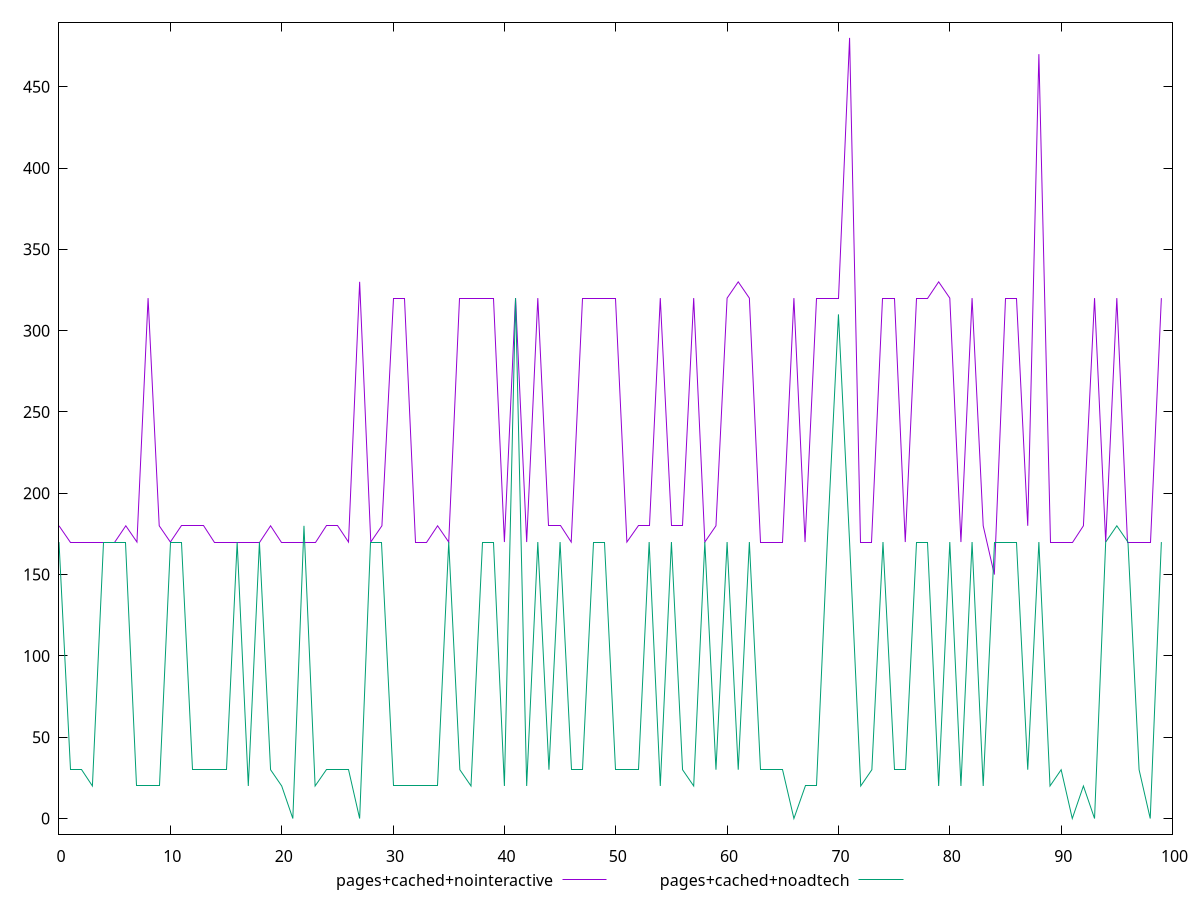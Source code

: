 reset
set terminal svg size 640, 500 enhanced background rgb 'white'
set output "report_00007_2020-12-11T15:55:29.892Z/uses-http2/comparison/line/3_vs_4.svg"

$pagesCachedNointeractive <<EOF
0 180
1 170
2 170
3 170
4 170
5 170
6 180
7 170
8 320
9 180
10 170
11 180
12 180
13 180
14 170
15 170
16 170
17 170
18 170
19 180
20 170
21 170
22 170
23 170
24 180
25 180
26 170
27 330
28 170
29 180
30 320
31 320
32 170
33 170
34 180
35 170
36 320
37 320
38 320
39 320
40 170
41 320
42 170
43 320
44 180
45 180
46 170
47 320
48 320
49 320
50 320
51 170
52 180
53 180
54 320
55 180
56 180
57 320
58 170
59 180
60 320
61 330
62 320
63 170
64 170
65 170
66 320
67 170
68 320
69 320
70 320
71 480
72 170
73 170
74 320
75 320
76 170
77 320
78 320
79 330
80 320
81 170
82 320
83 180
84 150
85 320
86 320
87 180
88 470
89 170
90 170
91 170
92 180
93 320
94 170
95 320
96 170
97 170
98 170
99 320
EOF

$pagesCachedNoadtech <<EOF
0 170
1 30
2 30
3 20
4 170
5 170
6 170
7 20
8 20
9 20
10 170
11 170
12 30
13 30
14 30
15 30
16 170
17 20
18 170
19 30
20 20
21 0
22 180
23 20
24 30
25 30
26 30
27 0
28 170
29 170
30 20
31 20
32 20
33 20
34 20
35 170
36 30
37 20
38 170
39 170
40 20
41 320
42 20
43 170
44 30
45 170
46 30
47 30
48 170
49 170
50 30
51 30
52 30
53 170
54 20
55 170
56 30
57 20
58 170
59 30
60 170
61 30
62 170
63 30
64 30
65 30
66 0
67 20
68 20
69 170
70 310
71 170
72 20
73 30
74 170
75 30
76 30
77 170
78 170
79 20
80 170
81 20
82 170
83 20
84 170
85 170
86 170
87 30
88 170
89 20
90 30
91 0
92 20
93 0
94 170
95 180
96 170
97 30
98 0
99 170
EOF

set key outside below
set yrange [-9.6:489.6]

plot \
  $pagesCachedNointeractive title "pages+cached+nointeractive" with line, \
  $pagesCachedNoadtech title "pages+cached+noadtech" with line, \


reset